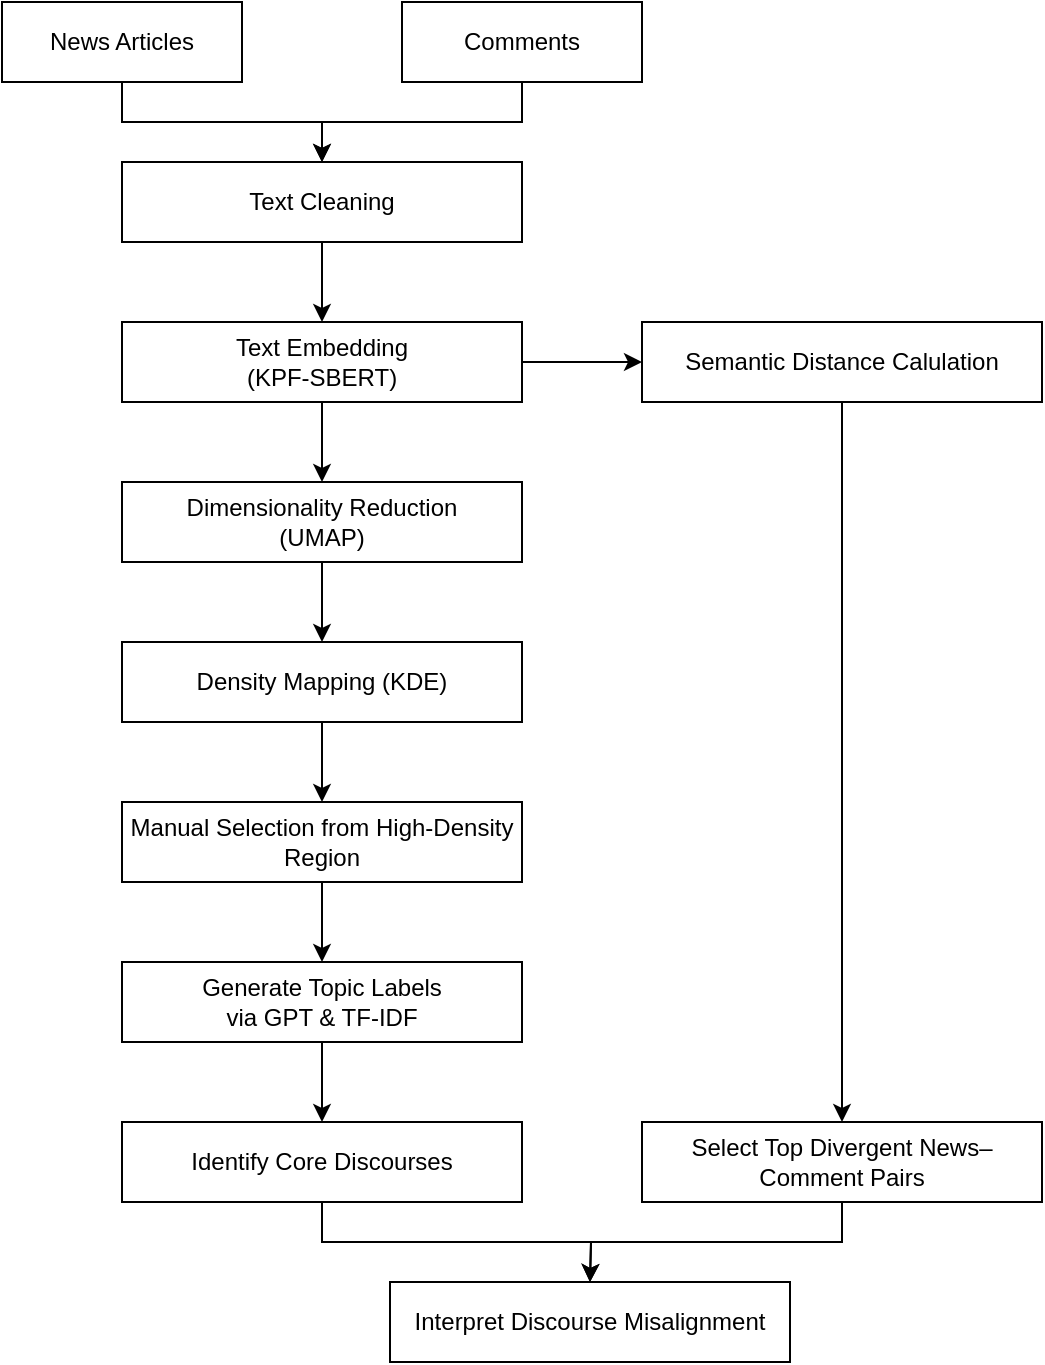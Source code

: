 <mxfile version="27.0.9">
  <diagram name="페이지-1" id="GhIzRfuseSfhWp2y06Yb">
    <mxGraphModel dx="1426" dy="743" grid="1" gridSize="10" guides="1" tooltips="1" connect="1" arrows="1" fold="1" page="1" pageScale="1" pageWidth="827" pageHeight="1169" math="0" shadow="0">
      <root>
        <mxCell id="0" />
        <mxCell id="1" parent="0" />
        <mxCell id="VYtAQhhAlDf34FTfLrbl-12" style="edgeStyle=orthogonalEdgeStyle;rounded=0;orthogonalLoop=1;jettySize=auto;html=1;exitX=0.5;exitY=1;exitDx=0;exitDy=0;" edge="1" parent="1" source="Qi_0PbYEY460QOVe5GiT-1" target="VYtAQhhAlDf34FTfLrbl-10">
          <mxGeometry relative="1" as="geometry" />
        </mxCell>
        <mxCell id="Qi_0PbYEY460QOVe5GiT-1" value="News Articles" style="rounded=0;whiteSpace=wrap;html=1;" parent="1" vertex="1">
          <mxGeometry x="120" y="40" width="120" height="40" as="geometry" />
        </mxCell>
        <mxCell id="VYtAQhhAlDf34FTfLrbl-16" style="edgeStyle=orthogonalEdgeStyle;rounded=0;orthogonalLoop=1;jettySize=auto;html=1;exitX=0.5;exitY=1;exitDx=0;exitDy=0;entryX=0.5;entryY=0;entryDx=0;entryDy=0;" edge="1" parent="1" source="Qi_0PbYEY460QOVe5GiT-2" target="VYtAQhhAlDf34FTfLrbl-10">
          <mxGeometry relative="1" as="geometry" />
        </mxCell>
        <mxCell id="Qi_0PbYEY460QOVe5GiT-2" value="Comments" style="rounded=0;whiteSpace=wrap;html=1;" parent="1" vertex="1">
          <mxGeometry x="320" y="40" width="120" height="40" as="geometry" />
        </mxCell>
        <mxCell id="VYtAQhhAlDf34FTfLrbl-14" style="edgeStyle=orthogonalEdgeStyle;rounded=0;orthogonalLoop=1;jettySize=auto;html=1;exitX=0.5;exitY=1;exitDx=0;exitDy=0;" edge="1" parent="1" source="VYtAQhhAlDf34FTfLrbl-1" target="VYtAQhhAlDf34FTfLrbl-11">
          <mxGeometry relative="1" as="geometry" />
        </mxCell>
        <mxCell id="VYtAQhhAlDf34FTfLrbl-17" style="edgeStyle=orthogonalEdgeStyle;rounded=0;orthogonalLoop=1;jettySize=auto;html=1;exitX=1;exitY=0.5;exitDx=0;exitDy=0;entryX=0;entryY=0.5;entryDx=0;entryDy=0;" edge="1" parent="1" source="VYtAQhhAlDf34FTfLrbl-1" target="VYtAQhhAlDf34FTfLrbl-4">
          <mxGeometry relative="1" as="geometry" />
        </mxCell>
        <mxCell id="VYtAQhhAlDf34FTfLrbl-1" value="Text Embedding&lt;div&gt;(&lt;span style=&quot;background-color: transparent; color: light-dark(rgb(0, 0, 0), rgb(255, 255, 255));&quot;&gt;KPF-SBERT)&lt;/span&gt;&lt;/div&gt;" style="rounded=0;whiteSpace=wrap;html=1;" vertex="1" parent="1">
          <mxGeometry x="180" y="200" width="200" height="40" as="geometry" />
        </mxCell>
        <mxCell id="VYtAQhhAlDf34FTfLrbl-24" style="edgeStyle=orthogonalEdgeStyle;rounded=0;orthogonalLoop=1;jettySize=auto;html=1;exitX=0.5;exitY=1;exitDx=0;exitDy=0;entryX=0.5;entryY=0;entryDx=0;entryDy=0;" edge="1" parent="1" source="VYtAQhhAlDf34FTfLrbl-4" target="VYtAQhhAlDf34FTfLrbl-23">
          <mxGeometry relative="1" as="geometry" />
        </mxCell>
        <mxCell id="VYtAQhhAlDf34FTfLrbl-4" value="Semantic Distance Calulation" style="rounded=0;whiteSpace=wrap;html=1;" vertex="1" parent="1">
          <mxGeometry x="440" y="200" width="200" height="40" as="geometry" />
        </mxCell>
        <mxCell id="VYtAQhhAlDf34FTfLrbl-21" style="edgeStyle=orthogonalEdgeStyle;rounded=0;orthogonalLoop=1;jettySize=auto;html=1;exitX=0.5;exitY=1;exitDx=0;exitDy=0;entryX=0.5;entryY=0;entryDx=0;entryDy=0;" edge="1" parent="1" source="VYtAQhhAlDf34FTfLrbl-5" target="VYtAQhhAlDf34FTfLrbl-7">
          <mxGeometry relative="1" as="geometry" />
        </mxCell>
        <mxCell id="VYtAQhhAlDf34FTfLrbl-5" value="Density Mapping (KDE)" style="rounded=0;whiteSpace=wrap;html=1;" vertex="1" parent="1">
          <mxGeometry x="180" y="360" width="200" height="40" as="geometry" />
        </mxCell>
        <mxCell id="VYtAQhhAlDf34FTfLrbl-22" style="edgeStyle=orthogonalEdgeStyle;rounded=0;orthogonalLoop=1;jettySize=auto;html=1;exitX=0.5;exitY=1;exitDx=0;exitDy=0;entryX=0.5;entryY=0;entryDx=0;entryDy=0;" edge="1" parent="1" source="VYtAQhhAlDf34FTfLrbl-7" target="VYtAQhhAlDf34FTfLrbl-28">
          <mxGeometry relative="1" as="geometry" />
        </mxCell>
        <mxCell id="VYtAQhhAlDf34FTfLrbl-7" value="&lt;p data-pm-slice=&quot;0 0 []&quot;&gt;Manual Selection from High-Density Region&lt;/p&gt;" style="rounded=0;whiteSpace=wrap;html=1;" vertex="1" parent="1">
          <mxGeometry x="180" y="440" width="200" height="40" as="geometry" />
        </mxCell>
        <mxCell id="VYtAQhhAlDf34FTfLrbl-26" style="edgeStyle=orthogonalEdgeStyle;rounded=0;orthogonalLoop=1;jettySize=auto;html=1;exitX=0.5;exitY=1;exitDx=0;exitDy=0;entryX=0.5;entryY=0;entryDx=0;entryDy=0;" edge="1" parent="1" source="VYtAQhhAlDf34FTfLrbl-8">
          <mxGeometry relative="1" as="geometry">
            <mxPoint x="414" y="680" as="targetPoint" />
          </mxGeometry>
        </mxCell>
        <mxCell id="VYtAQhhAlDf34FTfLrbl-8" value="&lt;p data-pm-slice=&quot;0 0 []&quot;&gt;Identify Core Discourses&lt;/p&gt;" style="rounded=0;whiteSpace=wrap;html=1;" vertex="1" parent="1">
          <mxGeometry x="180" y="600" width="200" height="40" as="geometry" />
        </mxCell>
        <mxCell id="VYtAQhhAlDf34FTfLrbl-13" style="edgeStyle=orthogonalEdgeStyle;rounded=0;orthogonalLoop=1;jettySize=auto;html=1;exitX=0.5;exitY=1;exitDx=0;exitDy=0;entryX=0.5;entryY=0;entryDx=0;entryDy=0;" edge="1" parent="1" source="VYtAQhhAlDf34FTfLrbl-10" target="VYtAQhhAlDf34FTfLrbl-1">
          <mxGeometry relative="1" as="geometry" />
        </mxCell>
        <mxCell id="VYtAQhhAlDf34FTfLrbl-10" value="Text Cleaning" style="rounded=0;whiteSpace=wrap;html=1;" vertex="1" parent="1">
          <mxGeometry x="180" y="120" width="200" height="40" as="geometry" />
        </mxCell>
        <mxCell id="VYtAQhhAlDf34FTfLrbl-15" style="edgeStyle=orthogonalEdgeStyle;rounded=0;orthogonalLoop=1;jettySize=auto;html=1;exitX=0.5;exitY=1;exitDx=0;exitDy=0;entryX=0.5;entryY=0;entryDx=0;entryDy=0;" edge="1" parent="1" source="VYtAQhhAlDf34FTfLrbl-11" target="VYtAQhhAlDf34FTfLrbl-5">
          <mxGeometry relative="1" as="geometry" />
        </mxCell>
        <mxCell id="VYtAQhhAlDf34FTfLrbl-11" value="Dimensionality Reduction&lt;div&gt;(UMAP)&lt;/div&gt;" style="rounded=0;whiteSpace=wrap;html=1;" vertex="1" parent="1">
          <mxGeometry x="180" y="280" width="200" height="40" as="geometry" />
        </mxCell>
        <mxCell id="VYtAQhhAlDf34FTfLrbl-27" style="edgeStyle=orthogonalEdgeStyle;rounded=0;orthogonalLoop=1;jettySize=auto;html=1;exitX=0.5;exitY=1;exitDx=0;exitDy=0;entryX=0.5;entryY=0;entryDx=0;entryDy=0;" edge="1" parent="1" source="VYtAQhhAlDf34FTfLrbl-23">
          <mxGeometry relative="1" as="geometry">
            <mxPoint x="414" y="680" as="targetPoint" />
          </mxGeometry>
        </mxCell>
        <mxCell id="VYtAQhhAlDf34FTfLrbl-23" value="&lt;p data-pm-slice=&quot;0 0 []&quot;&gt;Select Top Divergent News–Comment Pairs&lt;/p&gt;" style="rounded=0;whiteSpace=wrap;html=1;" vertex="1" parent="1">
          <mxGeometry x="440" y="600" width="200" height="40" as="geometry" />
        </mxCell>
        <mxCell id="VYtAQhhAlDf34FTfLrbl-25" value="&lt;p data-pm-slice=&quot;0 0 []&quot;&gt;Interpret Discourse Misalignment&lt;/p&gt;" style="rounded=0;whiteSpace=wrap;html=1;" vertex="1" parent="1">
          <mxGeometry x="314" y="680" width="200" height="40" as="geometry" />
        </mxCell>
        <mxCell id="VYtAQhhAlDf34FTfLrbl-32" style="edgeStyle=orthogonalEdgeStyle;rounded=0;orthogonalLoop=1;jettySize=auto;html=1;exitX=0.5;exitY=1;exitDx=0;exitDy=0;entryX=0.5;entryY=0;entryDx=0;entryDy=0;" edge="1" parent="1" source="VYtAQhhAlDf34FTfLrbl-28" target="VYtAQhhAlDf34FTfLrbl-8">
          <mxGeometry relative="1" as="geometry" />
        </mxCell>
        <mxCell id="VYtAQhhAlDf34FTfLrbl-28" value="&lt;p data-pm-slice=&quot;0 0 []&quot;&gt;Generate Topic Labels &lt;br&gt;via GPT &amp;amp; TF-IDF&lt;/p&gt;" style="rounded=0;whiteSpace=wrap;html=1;" vertex="1" parent="1">
          <mxGeometry x="180" y="520" width="200" height="40" as="geometry" />
        </mxCell>
      </root>
    </mxGraphModel>
  </diagram>
</mxfile>
